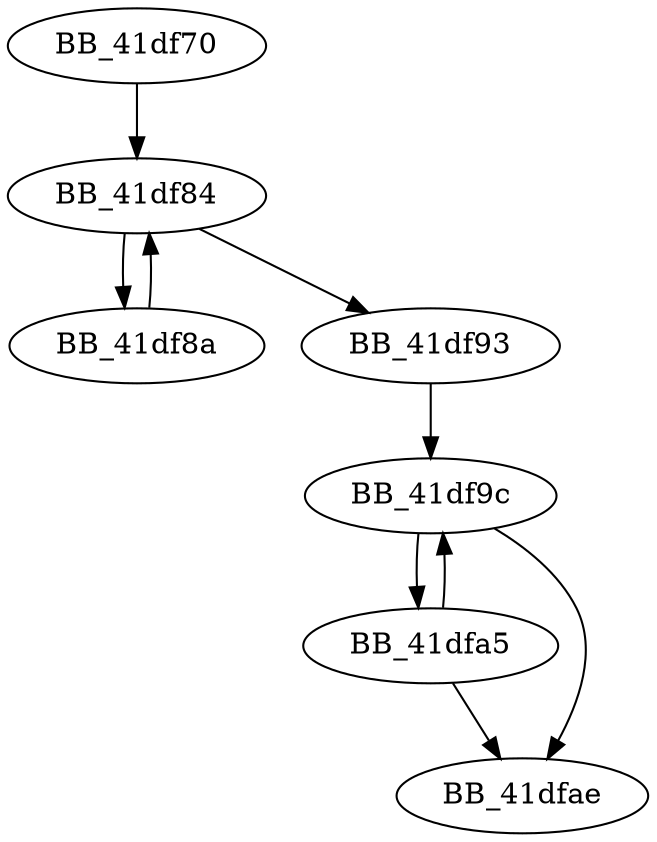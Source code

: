 DiGraph _strcspn{
BB_41df70->BB_41df84
BB_41df84->BB_41df8a
BB_41df84->BB_41df93
BB_41df8a->BB_41df84
BB_41df93->BB_41df9c
BB_41df9c->BB_41dfa5
BB_41df9c->BB_41dfae
BB_41dfa5->BB_41df9c
BB_41dfa5->BB_41dfae
}
